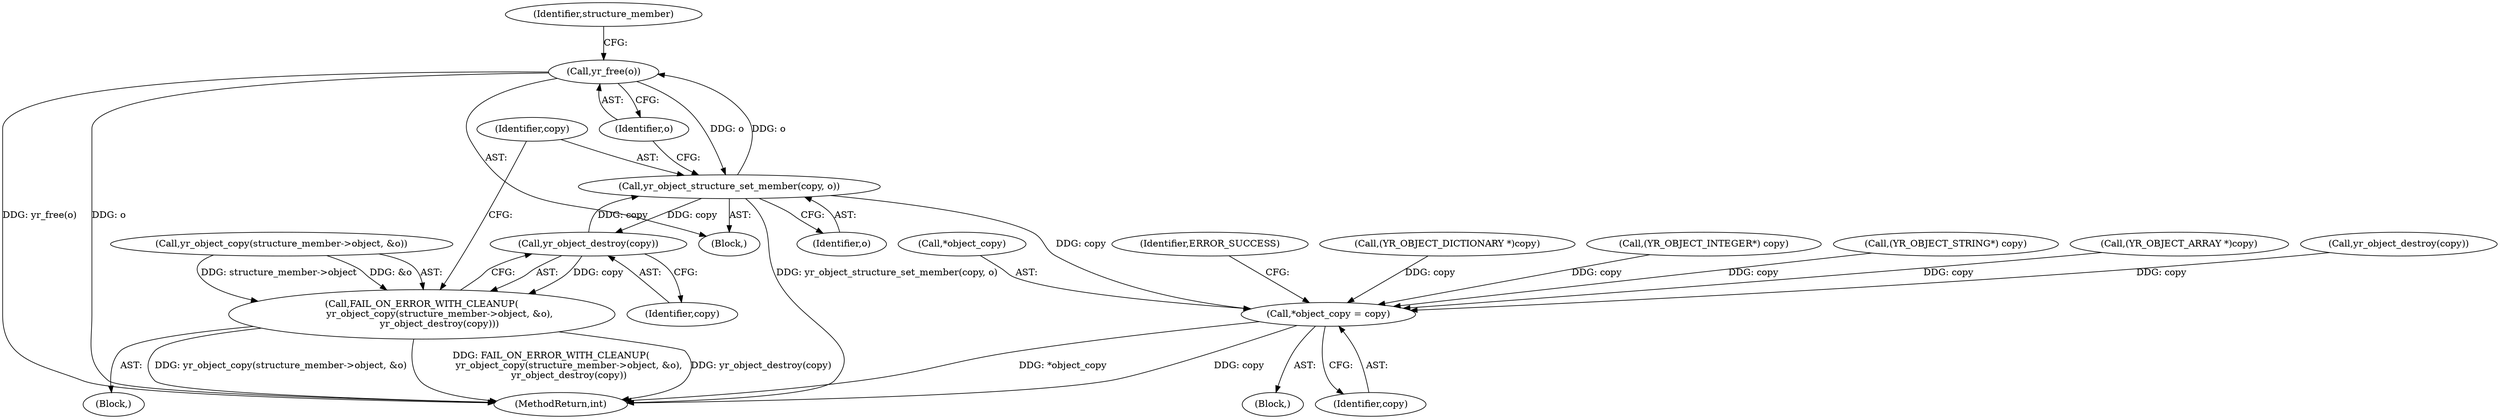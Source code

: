 digraph "0_yara_053e67e3ec81cc9268ce30eaf0d6663d8639ed1e_0@API" {
"1000217" [label="(Call,yr_free(o))"];
"1000214" [label="(Call,yr_object_structure_set_member(copy, o))"];
"1000211" [label="(Call,yr_object_destroy(copy))"];
"1000217" [label="(Call,yr_free(o))"];
"1000204" [label="(Call,FAIL_ON_ERROR_WITH_CLEANUP(\n            yr_object_copy(structure_member->object, &o),\n            yr_object_destroy(copy)))"];
"1000262" [label="(Call,*object_copy = copy)"];
"1000204" [label="(Call,FAIL_ON_ERROR_WITH_CLEANUP(\n            yr_object_copy(structure_member->object, &o),\n            yr_object_destroy(copy)))"];
"1000236" [label="(Call,(YR_OBJECT_ARRAY *)copy)"];
"1000211" [label="(Call,yr_object_destroy(copy))"];
"1000216" [label="(Identifier,o)"];
"1000218" [label="(Identifier,o)"];
"1000103" [label="(Block,)"];
"1000268" [label="(MethodReturn,int)"];
"1000168" [label="(Call,yr_object_destroy(copy))"];
"1000265" [label="(Identifier,copy)"];
"1000220" [label="(Identifier,structure_member)"];
"1000215" [label="(Identifier,copy)"];
"1000263" [label="(Call,*object_copy)"];
"1000205" [label="(Call,yr_object_copy(structure_member->object, &o))"];
"1000214" [label="(Call,yr_object_structure_set_member(copy, o))"];
"1000212" [label="(Identifier,copy)"];
"1000253" [label="(Call,(YR_OBJECT_DICTIONARY *)copy)"];
"1000133" [label="(Call,(YR_OBJECT_INTEGER*) copy)"];
"1000262" [label="(Call,*object_copy = copy)"];
"1000142" [label="(Call,(YR_OBJECT_STRING*) copy)"];
"1000267" [label="(Identifier,ERROR_SUCCESS)"];
"1000217" [label="(Call,yr_free(o))"];
"1000213" [label="(Block,)"];
"1000203" [label="(Block,)"];
"1000217" -> "1000213"  [label="AST: "];
"1000217" -> "1000218"  [label="CFG: "];
"1000218" -> "1000217"  [label="AST: "];
"1000220" -> "1000217"  [label="CFG: "];
"1000217" -> "1000268"  [label="DDG: yr_free(o)"];
"1000217" -> "1000268"  [label="DDG: o"];
"1000217" -> "1000214"  [label="DDG: o"];
"1000214" -> "1000217"  [label="DDG: o"];
"1000214" -> "1000213"  [label="AST: "];
"1000214" -> "1000216"  [label="CFG: "];
"1000215" -> "1000214"  [label="AST: "];
"1000216" -> "1000214"  [label="AST: "];
"1000218" -> "1000214"  [label="CFG: "];
"1000214" -> "1000268"  [label="DDG: yr_object_structure_set_member(copy, o)"];
"1000214" -> "1000211"  [label="DDG: copy"];
"1000211" -> "1000214"  [label="DDG: copy"];
"1000214" -> "1000262"  [label="DDG: copy"];
"1000211" -> "1000204"  [label="AST: "];
"1000211" -> "1000212"  [label="CFG: "];
"1000212" -> "1000211"  [label="AST: "];
"1000204" -> "1000211"  [label="CFG: "];
"1000211" -> "1000204"  [label="DDG: copy"];
"1000204" -> "1000203"  [label="AST: "];
"1000205" -> "1000204"  [label="AST: "];
"1000215" -> "1000204"  [label="CFG: "];
"1000204" -> "1000268"  [label="DDG: yr_object_destroy(copy)"];
"1000204" -> "1000268"  [label="DDG: yr_object_copy(structure_member->object, &o)"];
"1000204" -> "1000268"  [label="DDG: FAIL_ON_ERROR_WITH_CLEANUP(\n            yr_object_copy(structure_member->object, &o),\n            yr_object_destroy(copy))"];
"1000205" -> "1000204"  [label="DDG: structure_member->object"];
"1000205" -> "1000204"  [label="DDG: &o"];
"1000262" -> "1000103"  [label="AST: "];
"1000262" -> "1000265"  [label="CFG: "];
"1000263" -> "1000262"  [label="AST: "];
"1000265" -> "1000262"  [label="AST: "];
"1000267" -> "1000262"  [label="CFG: "];
"1000262" -> "1000268"  [label="DDG: copy"];
"1000262" -> "1000268"  [label="DDG: *object_copy"];
"1000168" -> "1000262"  [label="DDG: copy"];
"1000253" -> "1000262"  [label="DDG: copy"];
"1000236" -> "1000262"  [label="DDG: copy"];
"1000142" -> "1000262"  [label="DDG: copy"];
"1000133" -> "1000262"  [label="DDG: copy"];
}
